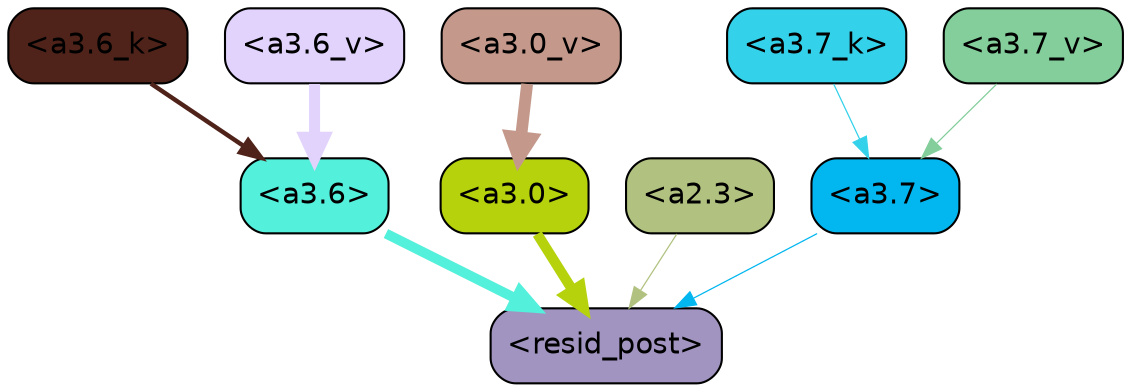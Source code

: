strict digraph "" {
	graph [bgcolor=transparent,
		layout=dot,
		overlap=false,
		splines=true
	];
	"<a3.7>"	[color=black,
		fillcolor="#02b7f0",
		fontname=Helvetica,
		shape=box,
		style="filled, rounded"];
	"<resid_post>"	[color=black,
		fillcolor="#a194c0",
		fontname=Helvetica,
		shape=box,
		style="filled, rounded"];
	"<a3.7>" -> "<resid_post>"	[color="#02b7f0",
		penwidth=0.6];
	"<a3.6>"	[color=black,
		fillcolor="#53f0db",
		fontname=Helvetica,
		shape=box,
		style="filled, rounded"];
	"<a3.6>" -> "<resid_post>"	[color="#53f0db",
		penwidth=4.746312499046326];
	"<a3.0>"	[color=black,
		fillcolor="#b6d20c",
		fontname=Helvetica,
		shape=box,
		style="filled, rounded"];
	"<a3.0>" -> "<resid_post>"	[color="#b6d20c",
		penwidth=4.896343111991882];
	"<a2.3>"	[color=black,
		fillcolor="#b1c280",
		fontname=Helvetica,
		shape=box,
		style="filled, rounded"];
	"<a2.3>" -> "<resid_post>"	[color="#b1c280",
		penwidth=0.6];
	"<a3.7_k>"	[color=black,
		fillcolor="#34d2ea",
		fontname=Helvetica,
		shape=box,
		style="filled, rounded"];
	"<a3.7_k>" -> "<a3.7>"	[color="#34d2ea",
		penwidth=0.6];
	"<a3.6_k>"	[color=black,
		fillcolor="#4f2319",
		fontname=Helvetica,
		shape=box,
		style="filled, rounded"];
	"<a3.6_k>" -> "<a3.6>"	[color="#4f2319",
		penwidth=2.13908451795578];
	"<a3.7_v>"	[color=black,
		fillcolor="#83ce9b",
		fontname=Helvetica,
		shape=box,
		style="filled, rounded"];
	"<a3.7_v>" -> "<a3.7>"	[color="#83ce9b",
		penwidth=0.6];
	"<a3.6_v>"	[color=black,
		fillcolor="#e2d3fc",
		fontname=Helvetica,
		shape=box,
		style="filled, rounded"];
	"<a3.6_v>" -> "<a3.6>"	[color="#e2d3fc",
		penwidth=5.297133803367615];
	"<a3.0_v>"	[color=black,
		fillcolor="#c4998b",
		fontname=Helvetica,
		shape=box,
		style="filled, rounded"];
	"<a3.0_v>" -> "<a3.0>"	[color="#c4998b",
		penwidth=5.680712580680847];
}
